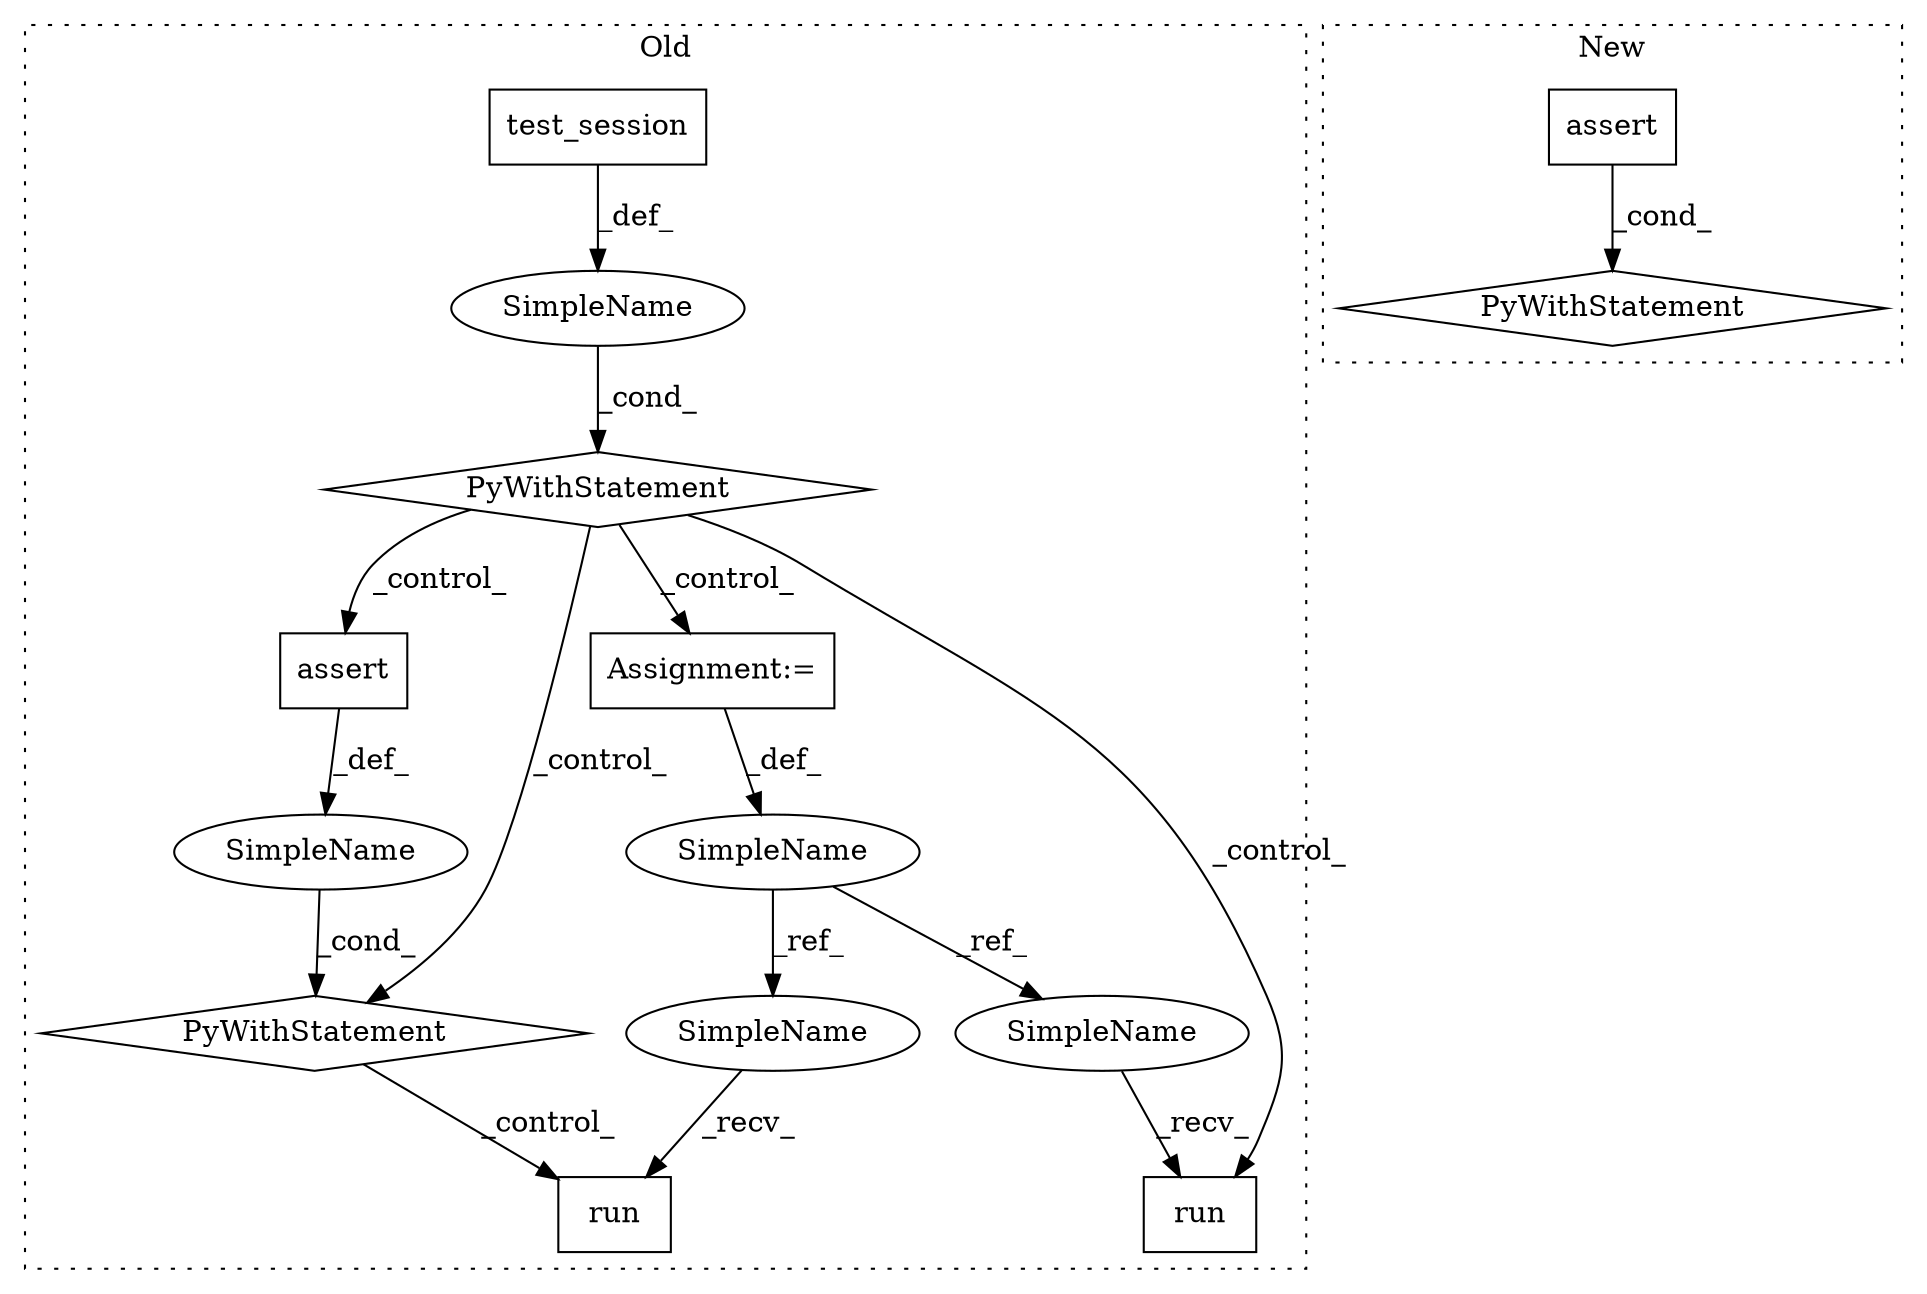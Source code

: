 digraph G {
subgraph cluster0 {
1 [label="test_session" a="32" s="637" l="14" shape="box"];
3 [label="Assignment:=" a="7" s="665" l="4" shape="box"];
4 [label="SimpleName" a="42" s="" l="" shape="ellipse"];
5 [label="PyWithStatement" a="104" s="622,651" l="10,2" shape="diamond"];
7 [label="run" a="32" s="862,878" l="4,1" shape="box"];
8 [label="SimpleName" a="42" s="" l="" shape="ellipse"];
9 [label="PyWithStatement" a="104" s="783,845" l="10,2" shape="diamond"];
10 [label="assert" a="32" s="798,844" l="13,1" shape="box"];
11 [label="run" a="32" s="697,713" l="4,1" shape="box"];
12 [label="SimpleName" a="42" s="665" l="4" shape="ellipse"];
13 [label="SimpleName" a="42" s="857" l="4" shape="ellipse"];
14 [label="SimpleName" a="42" s="692" l="4" shape="ellipse"];
label = "Old";
style="dotted";
}
subgraph cluster1 {
2 [label="assert" a="32" s="1419,1445" l="13,1" shape="box"];
6 [label="PyWithStatement" a="104" s="1404,1446" l="10,2" shape="diamond"];
label = "New";
style="dotted";
}
1 -> 4 [label="_def_"];
2 -> 6 [label="_cond_"];
3 -> 12 [label="_def_"];
4 -> 5 [label="_cond_"];
5 -> 9 [label="_control_"];
5 -> 11 [label="_control_"];
5 -> 10 [label="_control_"];
5 -> 3 [label="_control_"];
8 -> 9 [label="_cond_"];
9 -> 7 [label="_control_"];
10 -> 8 [label="_def_"];
12 -> 14 [label="_ref_"];
12 -> 13 [label="_ref_"];
13 -> 7 [label="_recv_"];
14 -> 11 [label="_recv_"];
}